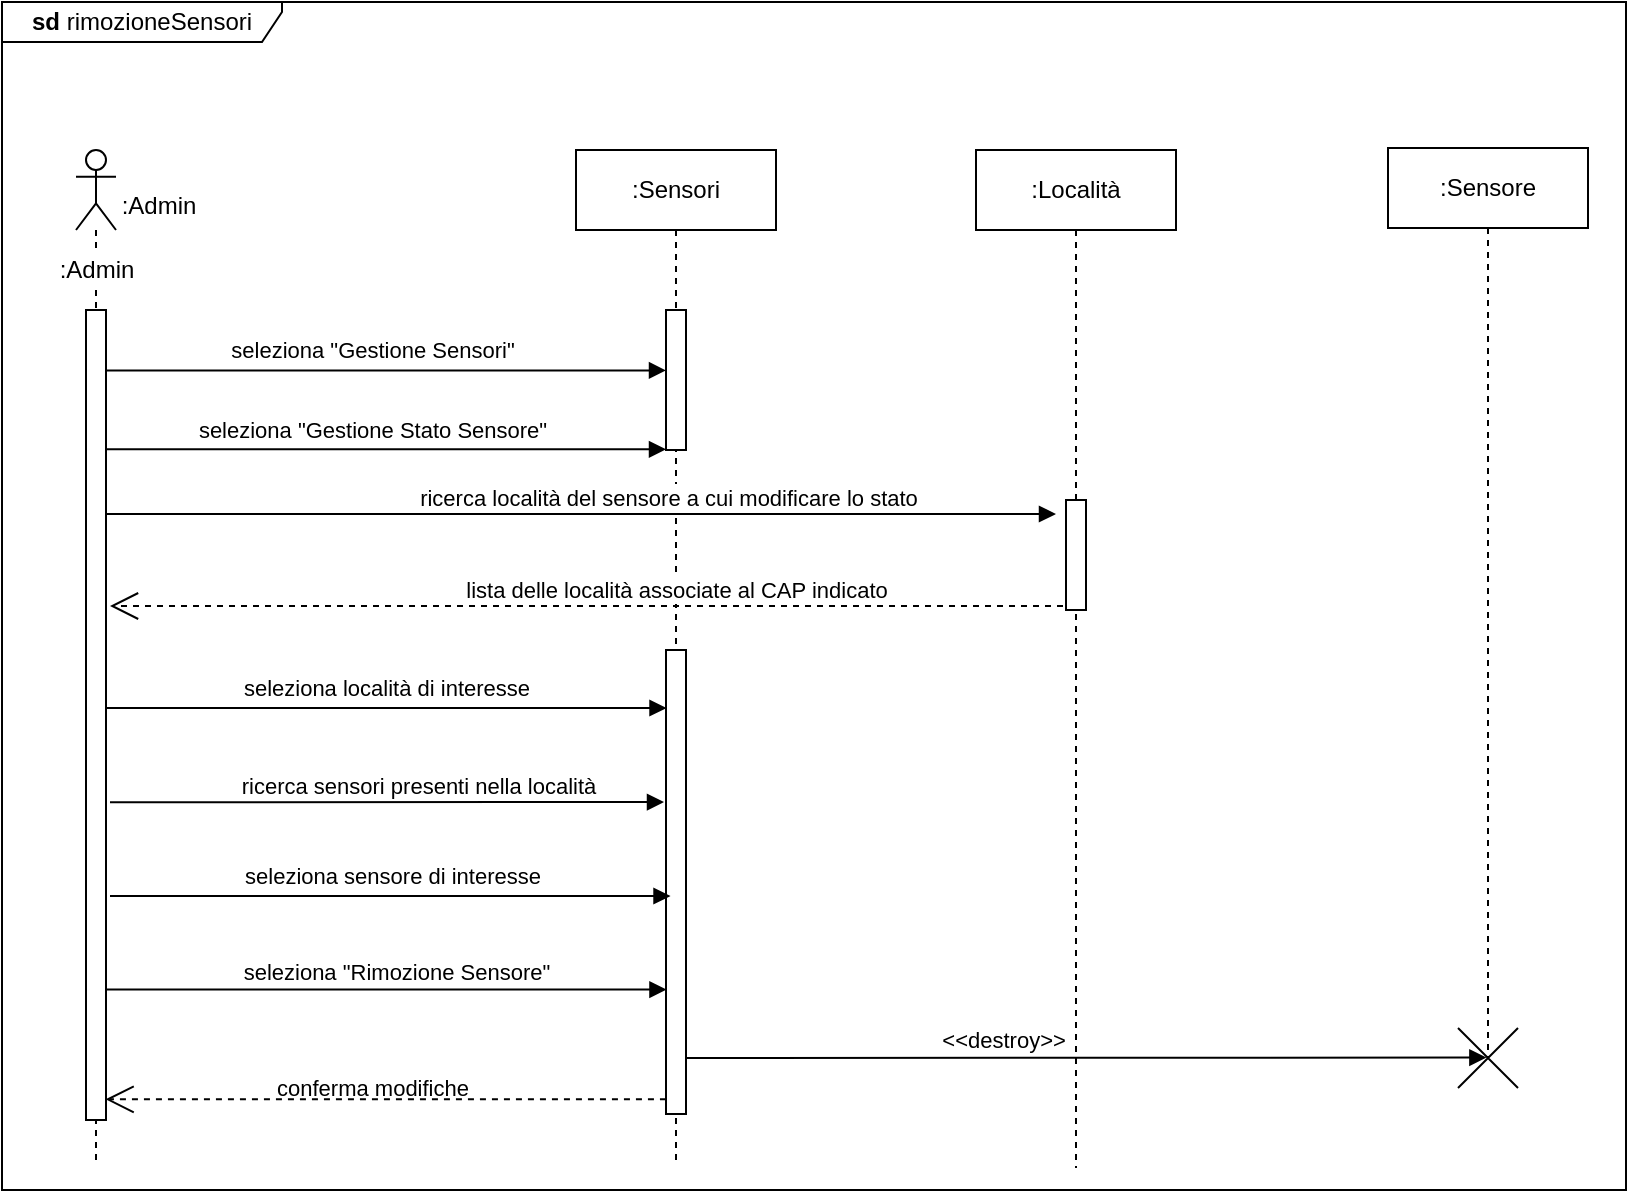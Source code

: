 <mxfile version="13.9.9" type="device"><diagram id="MIO8tU1UEvl1B__BIQpK" name="Page-1"><mxGraphModel dx="710" dy="1581" grid="1" gridSize="1" guides="1" tooltips="1" connect="1" arrows="1" fold="1" page="1" pageScale="1" pageWidth="827" pageHeight="1169" math="0" shadow="0"><root><mxCell id="0"/><mxCell id="1" parent="0"/><mxCell id="ORToput19fKV2EuOsulp-1" value="&lt;b&gt;sd&lt;/b&gt; rimozioneSensori" style="shape=umlFrame;whiteSpace=wrap;html=1;width=140;height=20;" parent="1" vertex="1"><mxGeometry x="30" y="-1130" width="812" height="594" as="geometry"/></mxCell><mxCell id="mSEooZ2ClCHkw5Hx0qgw-5" value=":Admin" style="text;html=1;strokeColor=none;align=center;verticalAlign=middle;whiteSpace=wrap;rounded=0;fillColor=#ffffff;" parent="1" vertex="1"><mxGeometry x="66.75" y="-1038" width="82.5" height="20" as="geometry"/></mxCell><mxCell id="jhxFvas1mm03aQLCCwEB-2" value="" style="endArrow=open;dashed=1;endFill=0;endSize=12;html=1;" edge="1" parent="1" source="jhxFvas1mm03aQLCCwEB-15"><mxGeometry width="160" relative="1" as="geometry"><mxPoint x="550" y="-826" as="sourcePoint"/><mxPoint x="84" y="-828" as="targetPoint"/></mxGeometry></mxCell><mxCell id="jhxFvas1mm03aQLCCwEB-3" value="" style="shape=umlLifeline;participant=umlActor;perimeter=lifelinePerimeter;whiteSpace=wrap;html=1;container=1;collapsible=0;recursiveResize=0;verticalAlign=top;spacingTop=36;outlineConnect=0;" vertex="1" parent="1"><mxGeometry x="67" y="-1056" width="20" height="508" as="geometry"/></mxCell><mxCell id="jhxFvas1mm03aQLCCwEB-4" value="" style="html=1;points=[];perimeter=orthogonalPerimeter;" vertex="1" parent="jhxFvas1mm03aQLCCwEB-3"><mxGeometry x="5" y="80" width="10" height="405" as="geometry"/></mxCell><mxCell id="jhxFvas1mm03aQLCCwEB-5" value=":Admin" style="text;html=1;strokeColor=none;align=center;verticalAlign=middle;whiteSpace=wrap;rounded=0;fillColor=#ffffff;" vertex="1" parent="1"><mxGeometry x="35.75" y="-1006" width="82.5" height="20" as="geometry"/></mxCell><mxCell id="jhxFvas1mm03aQLCCwEB-6" value="" style="html=1;verticalAlign=bottom;startArrow=none;endArrow=block;startSize=8;startFill=0;entryX=0;entryY=0.432;entryDx=0;entryDy=0;entryPerimeter=0;" edge="1" parent="1" source="jhxFvas1mm03aQLCCwEB-4" target="jhxFvas1mm03aQLCCwEB-8"><mxGeometry relative="1" as="geometry"><mxPoint x="97" y="-946" as="sourcePoint"/><mxPoint x="361" y="-946" as="targetPoint"/></mxGeometry></mxCell><mxCell id="jhxFvas1mm03aQLCCwEB-7" value=":Sensori" style="shape=umlLifeline;perimeter=lifelinePerimeter;whiteSpace=wrap;html=1;container=1;collapsible=0;recursiveResize=0;outlineConnect=0;" vertex="1" parent="1"><mxGeometry x="317" y="-1056" width="100" height="506" as="geometry"/></mxCell><mxCell id="jhxFvas1mm03aQLCCwEB-8" value="" style="html=1;points=[];perimeter=orthogonalPerimeter;" vertex="1" parent="jhxFvas1mm03aQLCCwEB-7"><mxGeometry x="45" y="80" width="10" height="70" as="geometry"/></mxCell><mxCell id="jhxFvas1mm03aQLCCwEB-9" value="" style="html=1;points=[];perimeter=orthogonalPerimeter;" vertex="1" parent="jhxFvas1mm03aQLCCwEB-7"><mxGeometry x="45" y="250" width="10" height="232" as="geometry"/></mxCell><mxCell id="jhxFvas1mm03aQLCCwEB-10" value="&lt;font style=&quot;font-size: 11px&quot;&gt;seleziona &quot;Gestione Sensori&quot;&lt;/font&gt;" style="text;html=1;align=center;verticalAlign=middle;resizable=0;points=[];autosize=1;" vertex="1" parent="1"><mxGeometry x="135.3" y="-966" width="160" height="20" as="geometry"/></mxCell><mxCell id="jhxFvas1mm03aQLCCwEB-11" value="" style="html=1;verticalAlign=bottom;startArrow=none;endArrow=block;startSize=8;startFill=0;entryX=0;entryY=0.995;entryDx=0;entryDy=0;entryPerimeter=0;" edge="1" parent="1" source="jhxFvas1mm03aQLCCwEB-4" target="jhxFvas1mm03aQLCCwEB-8"><mxGeometry relative="1" as="geometry"><mxPoint x="97" y="-906" as="sourcePoint"/><mxPoint x="361" y="-902" as="targetPoint"/></mxGeometry></mxCell><mxCell id="jhxFvas1mm03aQLCCwEB-12" value="&lt;font style=&quot;font-size: 11px&quot;&gt;seleziona &quot;Gestione Stato Sensore&quot;&lt;/font&gt;" style="text;html=1;align=center;verticalAlign=middle;resizable=0;points=[];autosize=1;" vertex="1" parent="1"><mxGeometry x="120.3" y="-926" width="190" height="20" as="geometry"/></mxCell><mxCell id="jhxFvas1mm03aQLCCwEB-13" value="" style="html=1;verticalAlign=bottom;startArrow=none;endArrow=block;startSize=8;startFill=0;" edge="1" parent="1" source="jhxFvas1mm03aQLCCwEB-4"><mxGeometry relative="1" as="geometry"><mxPoint x="91" y="-872" as="sourcePoint"/><mxPoint x="557" y="-874" as="targetPoint"/></mxGeometry></mxCell><mxCell id="jhxFvas1mm03aQLCCwEB-14" value="lista delle località associate al CAP indicato" style="text;html=1;align=center;verticalAlign=middle;resizable=0;points=[];autosize=1;labelBackgroundColor=#ffffff;fontSize=11;" vertex="1" parent="1"><mxGeometry x="256" y="-845" width="222" height="18" as="geometry"/></mxCell><mxCell id="jhxFvas1mm03aQLCCwEB-15" value=":Località" style="shape=umlLifeline;perimeter=lifelinePerimeter;whiteSpace=wrap;html=1;container=1;collapsible=0;recursiveResize=0;outlineConnect=0;" vertex="1" parent="1"><mxGeometry x="517" y="-1056" width="100" height="509" as="geometry"/></mxCell><mxCell id="jhxFvas1mm03aQLCCwEB-16" value="" style="html=1;points=[];perimeter=orthogonalPerimeter;" vertex="1" parent="jhxFvas1mm03aQLCCwEB-15"><mxGeometry x="45" y="175" width="10" height="55" as="geometry"/></mxCell><mxCell id="jhxFvas1mm03aQLCCwEB-17" value="&lt;span style=&quot;background-color: rgb(255 , 255 , 255)&quot;&gt;&lt;font style=&quot;font-size: 11px&quot;&gt;ricerca località del sensore a cui modificare lo stato&lt;/font&gt;&lt;/span&gt;" style="text;html=1;align=center;verticalAlign=middle;resizable=0;points=[];autosize=1;" vertex="1" parent="1"><mxGeometry x="233" y="-892" width="260" height="20" as="geometry"/></mxCell><mxCell id="jhxFvas1mm03aQLCCwEB-18" value="seleziona località di interesse" style="text;html=1;align=center;verticalAlign=middle;resizable=0;points=[];autosize=1;fontSize=11;" vertex="1" parent="1"><mxGeometry x="145.0" y="-796" width="154" height="18" as="geometry"/></mxCell><mxCell id="jhxFvas1mm03aQLCCwEB-19" value="" style="html=1;verticalAlign=bottom;startArrow=none;endArrow=block;startSize=8;startFill=0;entryX=0.026;entryY=0.17;entryDx=0;entryDy=0;entryPerimeter=0;" edge="1" parent="1"><mxGeometry relative="1" as="geometry"><mxPoint x="82" y="-777" as="sourcePoint"/><mxPoint x="362.26" y="-777" as="targetPoint"/></mxGeometry></mxCell><mxCell id="jhxFvas1mm03aQLCCwEB-20" value="" style="endArrow=open;dashed=1;endFill=0;endSize=12;html=1;entryX=0.981;entryY=0.986;entryDx=0;entryDy=0;entryPerimeter=0;" edge="1" parent="1"><mxGeometry width="160" relative="1" as="geometry"><mxPoint x="361.97" y="-581.34" as="sourcePoint"/><mxPoint x="81.78" y="-581.34" as="targetPoint"/></mxGeometry></mxCell><mxCell id="jhxFvas1mm03aQLCCwEB-21" value="conferma modifiche" style="text;html=1;align=center;verticalAlign=middle;resizable=0;points=[];autosize=1;fontSize=11;" vertex="1" parent="1"><mxGeometry x="160.27" y="-597" width="110" height="20" as="geometry"/></mxCell><mxCell id="jhxFvas1mm03aQLCCwEB-22" value="seleziona &quot;Rimozione Sensore&quot;" style="text;html=1;align=center;verticalAlign=middle;resizable=0;points=[];autosize=1;fontSize=11;" vertex="1" parent="1"><mxGeometry x="144.97" y="-654" width="164" height="18" as="geometry"/></mxCell><mxCell id="jhxFvas1mm03aQLCCwEB-23" value="" style="html=1;verticalAlign=bottom;startArrow=none;endArrow=block;startSize=8;startFill=0;entryX=0.026;entryY=0.17;entryDx=0;entryDy=0;entryPerimeter=0;" edge="1" parent="1"><mxGeometry relative="1" as="geometry"><mxPoint x="81.97" y="-636.2" as="sourcePoint"/><mxPoint x="362.23" y="-636.2" as="targetPoint"/></mxGeometry></mxCell><mxCell id="jhxFvas1mm03aQLCCwEB-24" value="" style="html=1;verticalAlign=bottom;startArrow=none;endArrow=block;startSize=8;startFill=0;exitX=1;exitY=0.271;exitDx=0;exitDy=0;exitPerimeter=0;" edge="1" parent="1"><mxGeometry relative="1" as="geometry"><mxPoint x="84" y="-729.833" as="sourcePoint"/><mxPoint x="361" y="-730" as="targetPoint"/></mxGeometry></mxCell><mxCell id="jhxFvas1mm03aQLCCwEB-25" value="&lt;span style=&quot;background-color: rgb(255 , 255 , 255)&quot;&gt;&lt;font style=&quot;font-size: 11px&quot;&gt;ricerca sensori presenti nella località&lt;/font&gt;&lt;/span&gt;" style="text;html=1;align=center;verticalAlign=middle;resizable=0;points=[];autosize=1;" vertex="1" parent="1"><mxGeometry x="144" y="-748" width="188" height="19" as="geometry"/></mxCell><mxCell id="jhxFvas1mm03aQLCCwEB-26" value="seleziona sensore di interesse" style="text;html=1;align=center;verticalAlign=middle;resizable=0;points=[];autosize=1;fontSize=11;" vertex="1" parent="1"><mxGeometry x="145.0" y="-702" width="159" height="18" as="geometry"/></mxCell><mxCell id="jhxFvas1mm03aQLCCwEB-27" value="" style="html=1;verticalAlign=bottom;startArrow=none;endArrow=block;startSize=8;startFill=0;entryX=0.026;entryY=0.17;entryDx=0;entryDy=0;entryPerimeter=0;" edge="1" parent="1"><mxGeometry relative="1" as="geometry"><mxPoint x="84" y="-683" as="sourcePoint"/><mxPoint x="364.26" y="-683" as="targetPoint"/></mxGeometry></mxCell><mxCell id="jhxFvas1mm03aQLCCwEB-29" value=":Sensore" style="shape=umlLifeline;perimeter=lifelinePerimeter;whiteSpace=wrap;html=1;container=1;collapsible=0;recursiveResize=0;outlineConnect=0;" vertex="1" parent="1"><mxGeometry x="723" y="-1057" width="100" height="455" as="geometry"/></mxCell><mxCell id="jhxFvas1mm03aQLCCwEB-28" value="" style="shape=umlDestroy;" vertex="1" parent="1"><mxGeometry x="758" y="-617" width="30" height="30" as="geometry"/></mxCell><mxCell id="jhxFvas1mm03aQLCCwEB-31" value="&amp;nbsp;&amp;lt;&amp;lt;destroy&amp;gt;&amp;gt;" style="html=1;verticalAlign=bottom;startArrow=none;endArrow=block;startSize=8;startFill=0;entryX=0.473;entryY=0.493;entryDx=0;entryDy=0;entryPerimeter=0;" edge="1" parent="1" target="jhxFvas1mm03aQLCCwEB-28"><mxGeometry x="-0.214" relative="1" as="geometry"><mxPoint x="372" y="-602" as="sourcePoint"/><mxPoint x="776" y="-602" as="targetPoint"/><mxPoint as="offset"/></mxGeometry></mxCell></root></mxGraphModel></diagram></mxfile>